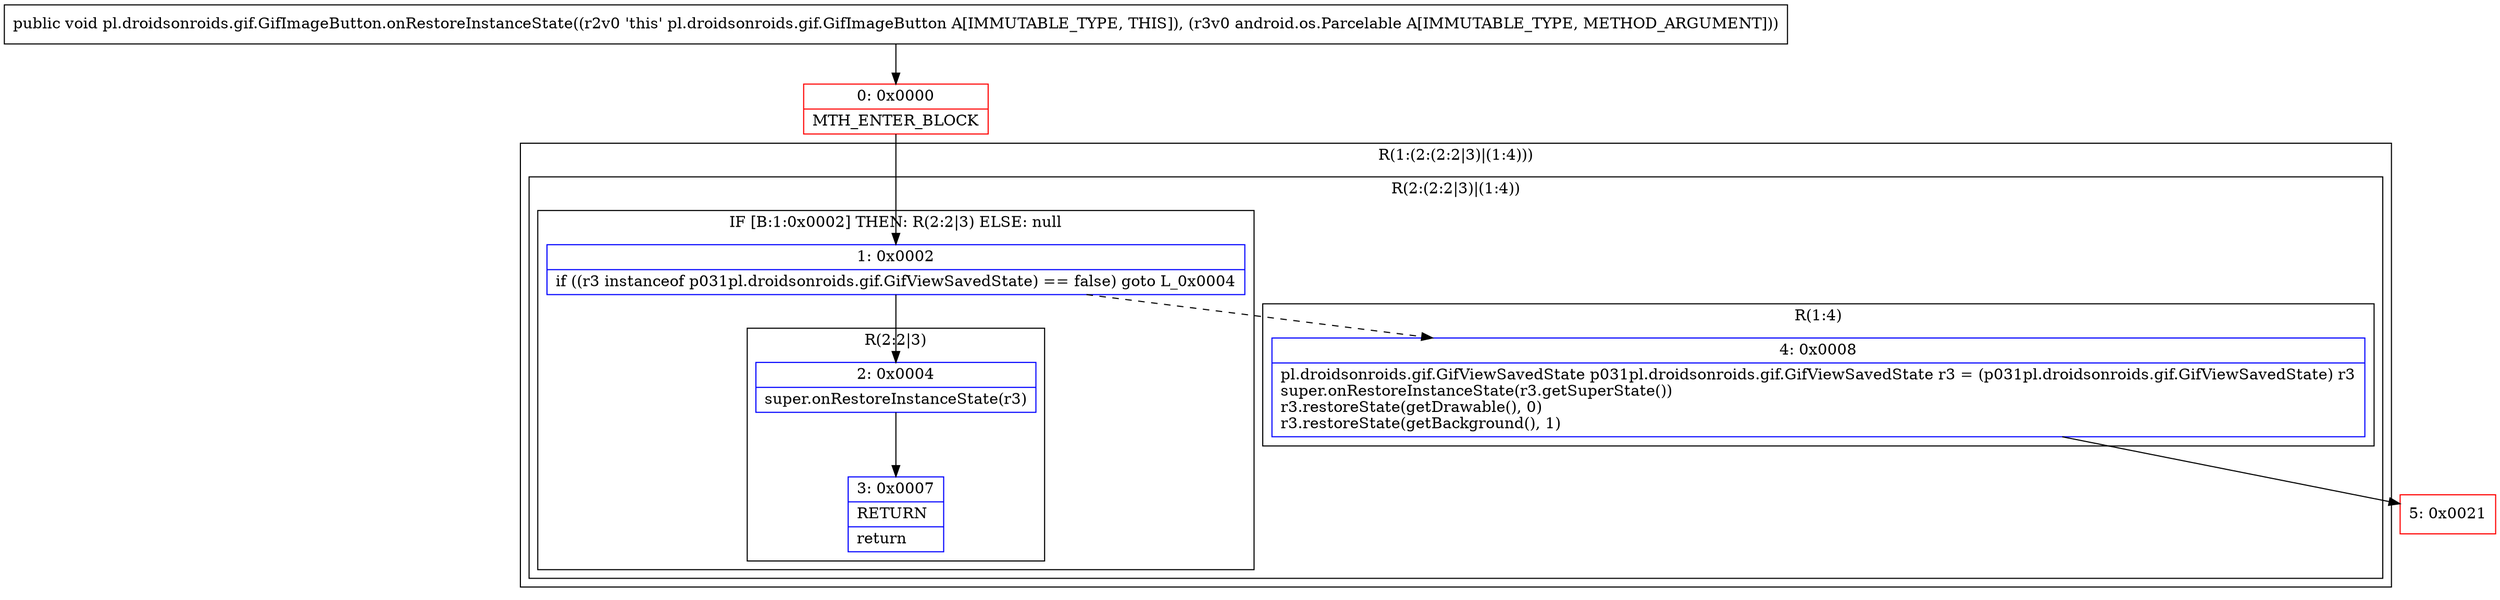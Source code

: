 digraph "CFG forpl.droidsonroids.gif.GifImageButton.onRestoreInstanceState(Landroid\/os\/Parcelable;)V" {
subgraph cluster_Region_234915266 {
label = "R(1:(2:(2:2|3)|(1:4)))";
node [shape=record,color=blue];
subgraph cluster_Region_498442320 {
label = "R(2:(2:2|3)|(1:4))";
node [shape=record,color=blue];
subgraph cluster_IfRegion_243429748 {
label = "IF [B:1:0x0002] THEN: R(2:2|3) ELSE: null";
node [shape=record,color=blue];
Node_1 [shape=record,label="{1\:\ 0x0002|if ((r3 instanceof p031pl.droidsonroids.gif.GifViewSavedState) == false) goto L_0x0004\l}"];
subgraph cluster_Region_221536983 {
label = "R(2:2|3)";
node [shape=record,color=blue];
Node_2 [shape=record,label="{2\:\ 0x0004|super.onRestoreInstanceState(r3)\l}"];
Node_3 [shape=record,label="{3\:\ 0x0007|RETURN\l|return\l}"];
}
}
subgraph cluster_Region_1688858134 {
label = "R(1:4)";
node [shape=record,color=blue];
Node_4 [shape=record,label="{4\:\ 0x0008|pl.droidsonroids.gif.GifViewSavedState p031pl.droidsonroids.gif.GifViewSavedState r3 = (p031pl.droidsonroids.gif.GifViewSavedState) r3\lsuper.onRestoreInstanceState(r3.getSuperState())\lr3.restoreState(getDrawable(), 0)\lr3.restoreState(getBackground(), 1)\l}"];
}
}
}
Node_0 [shape=record,color=red,label="{0\:\ 0x0000|MTH_ENTER_BLOCK\l}"];
Node_5 [shape=record,color=red,label="{5\:\ 0x0021}"];
MethodNode[shape=record,label="{public void pl.droidsonroids.gif.GifImageButton.onRestoreInstanceState((r2v0 'this' pl.droidsonroids.gif.GifImageButton A[IMMUTABLE_TYPE, THIS]), (r3v0 android.os.Parcelable A[IMMUTABLE_TYPE, METHOD_ARGUMENT])) }"];
MethodNode -> Node_0;
Node_1 -> Node_2;
Node_1 -> Node_4[style=dashed];
Node_2 -> Node_3;
Node_4 -> Node_5;
Node_0 -> Node_1;
}

